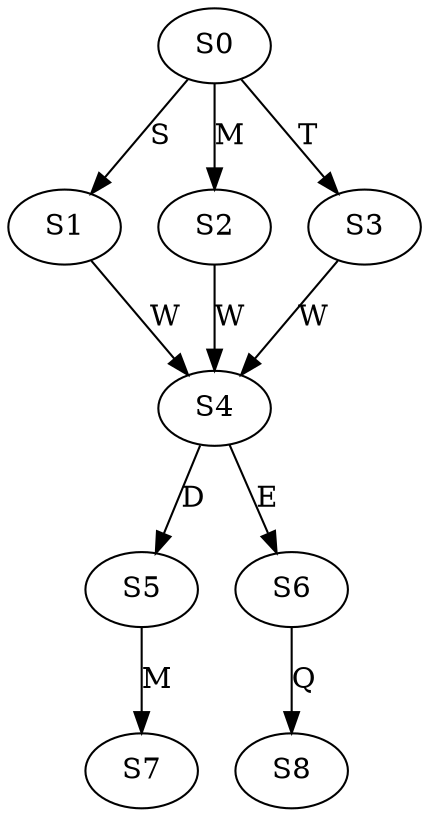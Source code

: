 strict digraph  {
	S0 -> S1 [ label = S ];
	S0 -> S2 [ label = M ];
	S0 -> S3 [ label = T ];
	S1 -> S4 [ label = W ];
	S2 -> S4 [ label = W ];
	S3 -> S4 [ label = W ];
	S4 -> S5 [ label = D ];
	S4 -> S6 [ label = E ];
	S5 -> S7 [ label = M ];
	S6 -> S8 [ label = Q ];
}
